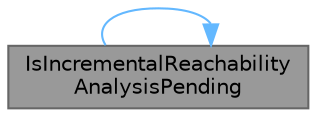 digraph "IsIncrementalReachabilityAnalysisPending"
{
 // INTERACTIVE_SVG=YES
 // LATEX_PDF_SIZE
  bgcolor="transparent";
  edge [fontname=Helvetica,fontsize=10,labelfontname=Helvetica,labelfontsize=10];
  node [fontname=Helvetica,fontsize=10,shape=box,height=0.2,width=0.4];
  rankdir="LR";
  Node1 [id="Node000001",label="IsIncrementalReachability\lAnalysisPending",height=0.2,width=0.4,color="gray40", fillcolor="grey60", style="filled", fontcolor="black",tooltip="Returns whether an incremental reachability analysis is still pending/ in progress."];
  Node1 -> Node1 [id="edge1_Node000001_Node000001",color="steelblue1",style="solid",tooltip=" "];
}
